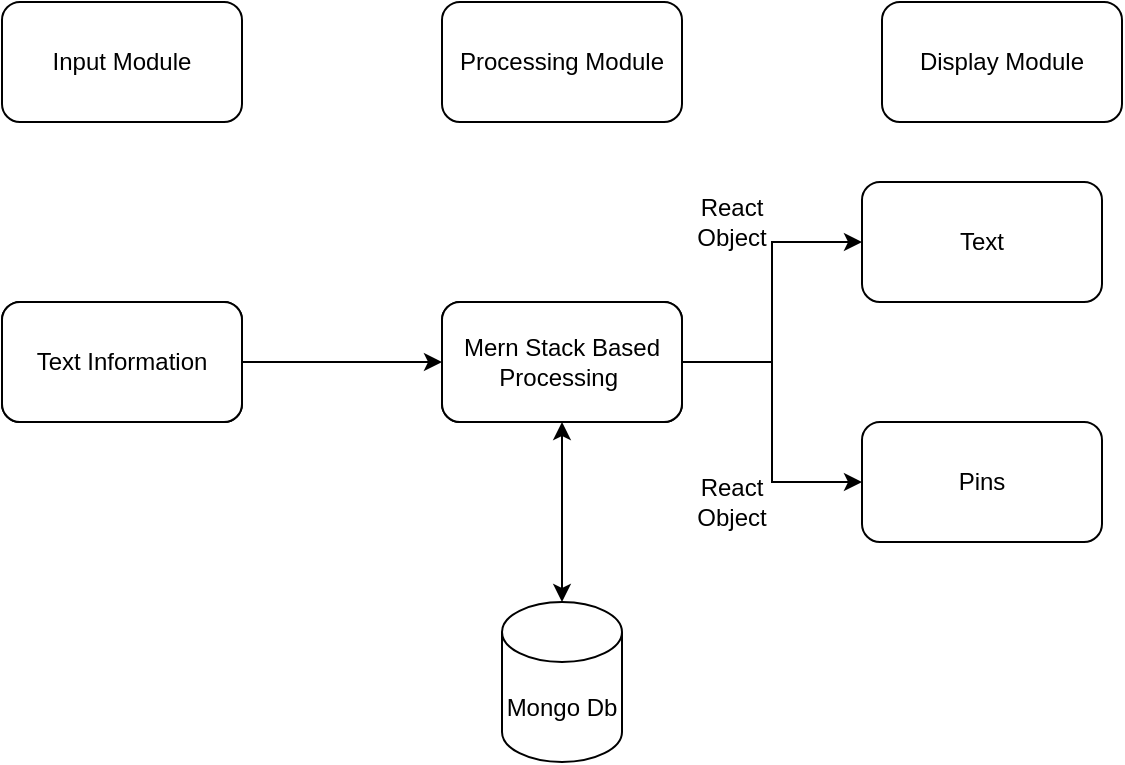 <mxfile version="20.0.4" type="github">
  <diagram id="C5RBs43oDa-KdzZeNtuy" name="Page-1">
    <mxGraphModel dx="1422" dy="804" grid="1" gridSize="10" guides="1" tooltips="1" connect="1" arrows="1" fold="1" page="1" pageScale="1" pageWidth="827" pageHeight="1169" math="0" shadow="0">
      <root>
        <mxCell id="WIyWlLk6GJQsqaUBKTNV-0" />
        <mxCell id="WIyWlLk6GJQsqaUBKTNV-1" parent="WIyWlLk6GJQsqaUBKTNV-0" />
        <mxCell id="DUX31OiN_8U5dp4mFE_F-0" value="Input Module" style="rounded=1;whiteSpace=wrap;html=1;" vertex="1" parent="WIyWlLk6GJQsqaUBKTNV-1">
          <mxGeometry x="130" y="240" width="120" height="60" as="geometry" />
        </mxCell>
        <mxCell id="DUX31OiN_8U5dp4mFE_F-1" value="Processing Module" style="rounded=1;whiteSpace=wrap;html=1;" vertex="1" parent="WIyWlLk6GJQsqaUBKTNV-1">
          <mxGeometry x="350" y="240" width="120" height="60" as="geometry" />
        </mxCell>
        <mxCell id="DUX31OiN_8U5dp4mFE_F-2" value="Display Module" style="rounded=1;whiteSpace=wrap;html=1;" vertex="1" parent="WIyWlLk6GJQsqaUBKTNV-1">
          <mxGeometry x="570" y="240" width="120" height="60" as="geometry" />
        </mxCell>
        <mxCell id="DUX31OiN_8U5dp4mFE_F-6" style="edgeStyle=orthogonalEdgeStyle;rounded=0;orthogonalLoop=1;jettySize=auto;html=1;" edge="1" parent="WIyWlLk6GJQsqaUBKTNV-1" source="DUX31OiN_8U5dp4mFE_F-3" target="DUX31OiN_8U5dp4mFE_F-4">
          <mxGeometry relative="1" as="geometry" />
        </mxCell>
        <mxCell id="DUX31OiN_8U5dp4mFE_F-3" value="Text Information" style="rounded=1;whiteSpace=wrap;html=1;" vertex="1" parent="WIyWlLk6GJQsqaUBKTNV-1">
          <mxGeometry x="130" y="390" width="120" height="60" as="geometry" />
        </mxCell>
        <mxCell id="DUX31OiN_8U5dp4mFE_F-9" value="" style="edgeStyle=orthogonalEdgeStyle;rounded=0;orthogonalLoop=1;jettySize=auto;html=1;" edge="1" parent="WIyWlLk6GJQsqaUBKTNV-1" source="DUX31OiN_8U5dp4mFE_F-4" target="DUX31OiN_8U5dp4mFE_F-8">
          <mxGeometry relative="1" as="geometry" />
        </mxCell>
        <mxCell id="DUX31OiN_8U5dp4mFE_F-11" value="" style="edgeStyle=orthogonalEdgeStyle;rounded=0;orthogonalLoop=1;jettySize=auto;html=1;" edge="1" parent="WIyWlLk6GJQsqaUBKTNV-1" source="DUX31OiN_8U5dp4mFE_F-4" target="DUX31OiN_8U5dp4mFE_F-10">
          <mxGeometry relative="1" as="geometry" />
        </mxCell>
        <mxCell id="DUX31OiN_8U5dp4mFE_F-4" value="Mern Stack Based Processing&amp;nbsp;" style="rounded=1;whiteSpace=wrap;html=1;" vertex="1" parent="WIyWlLk6GJQsqaUBKTNV-1">
          <mxGeometry x="350" y="390" width="120" height="60" as="geometry" />
        </mxCell>
        <mxCell id="DUX31OiN_8U5dp4mFE_F-8" value="Text" style="whiteSpace=wrap;html=1;rounded=1;" vertex="1" parent="WIyWlLk6GJQsqaUBKTNV-1">
          <mxGeometry x="560" y="330" width="120" height="60" as="geometry" />
        </mxCell>
        <mxCell id="DUX31OiN_8U5dp4mFE_F-10" value="Pins" style="whiteSpace=wrap;html=1;rounded=1;" vertex="1" parent="WIyWlLk6GJQsqaUBKTNV-1">
          <mxGeometry x="560" y="450" width="120" height="60" as="geometry" />
        </mxCell>
        <mxCell id="DUX31OiN_8U5dp4mFE_F-12" value="React Object" style="text;html=1;strokeColor=none;fillColor=none;align=center;verticalAlign=middle;whiteSpace=wrap;rounded=0;" vertex="1" parent="WIyWlLk6GJQsqaUBKTNV-1">
          <mxGeometry x="480" y="340" width="30" height="20" as="geometry" />
        </mxCell>
        <mxCell id="DUX31OiN_8U5dp4mFE_F-13" value="Text Information" style="rounded=1;whiteSpace=wrap;html=1;" vertex="1" parent="WIyWlLk6GJQsqaUBKTNV-1">
          <mxGeometry x="130" y="390" width="120" height="60" as="geometry" />
        </mxCell>
        <mxCell id="DUX31OiN_8U5dp4mFE_F-19" style="edgeStyle=orthogonalEdgeStyle;rounded=0;orthogonalLoop=1;jettySize=auto;html=1;startArrow=classic;startFill=1;" edge="1" parent="WIyWlLk6GJQsqaUBKTNV-1" source="DUX31OiN_8U5dp4mFE_F-14" target="DUX31OiN_8U5dp4mFE_F-18">
          <mxGeometry relative="1" as="geometry" />
        </mxCell>
        <mxCell id="DUX31OiN_8U5dp4mFE_F-14" value="Mern Stack Based Processing&amp;nbsp;" style="rounded=1;whiteSpace=wrap;html=1;" vertex="1" parent="WIyWlLk6GJQsqaUBKTNV-1">
          <mxGeometry x="350" y="390" width="120" height="60" as="geometry" />
        </mxCell>
        <mxCell id="DUX31OiN_8U5dp4mFE_F-18" value="Mongo Db" style="shape=cylinder3;whiteSpace=wrap;html=1;boundedLbl=1;backgroundOutline=1;size=15;" vertex="1" parent="WIyWlLk6GJQsqaUBKTNV-1">
          <mxGeometry x="380" y="540" width="60" height="80" as="geometry" />
        </mxCell>
        <mxCell id="DUX31OiN_8U5dp4mFE_F-20" value="React Object" style="text;html=1;strokeColor=none;fillColor=none;align=center;verticalAlign=middle;whiteSpace=wrap;rounded=0;" vertex="1" parent="WIyWlLk6GJQsqaUBKTNV-1">
          <mxGeometry x="480" y="480" width="30" height="20" as="geometry" />
        </mxCell>
      </root>
    </mxGraphModel>
  </diagram>
</mxfile>
